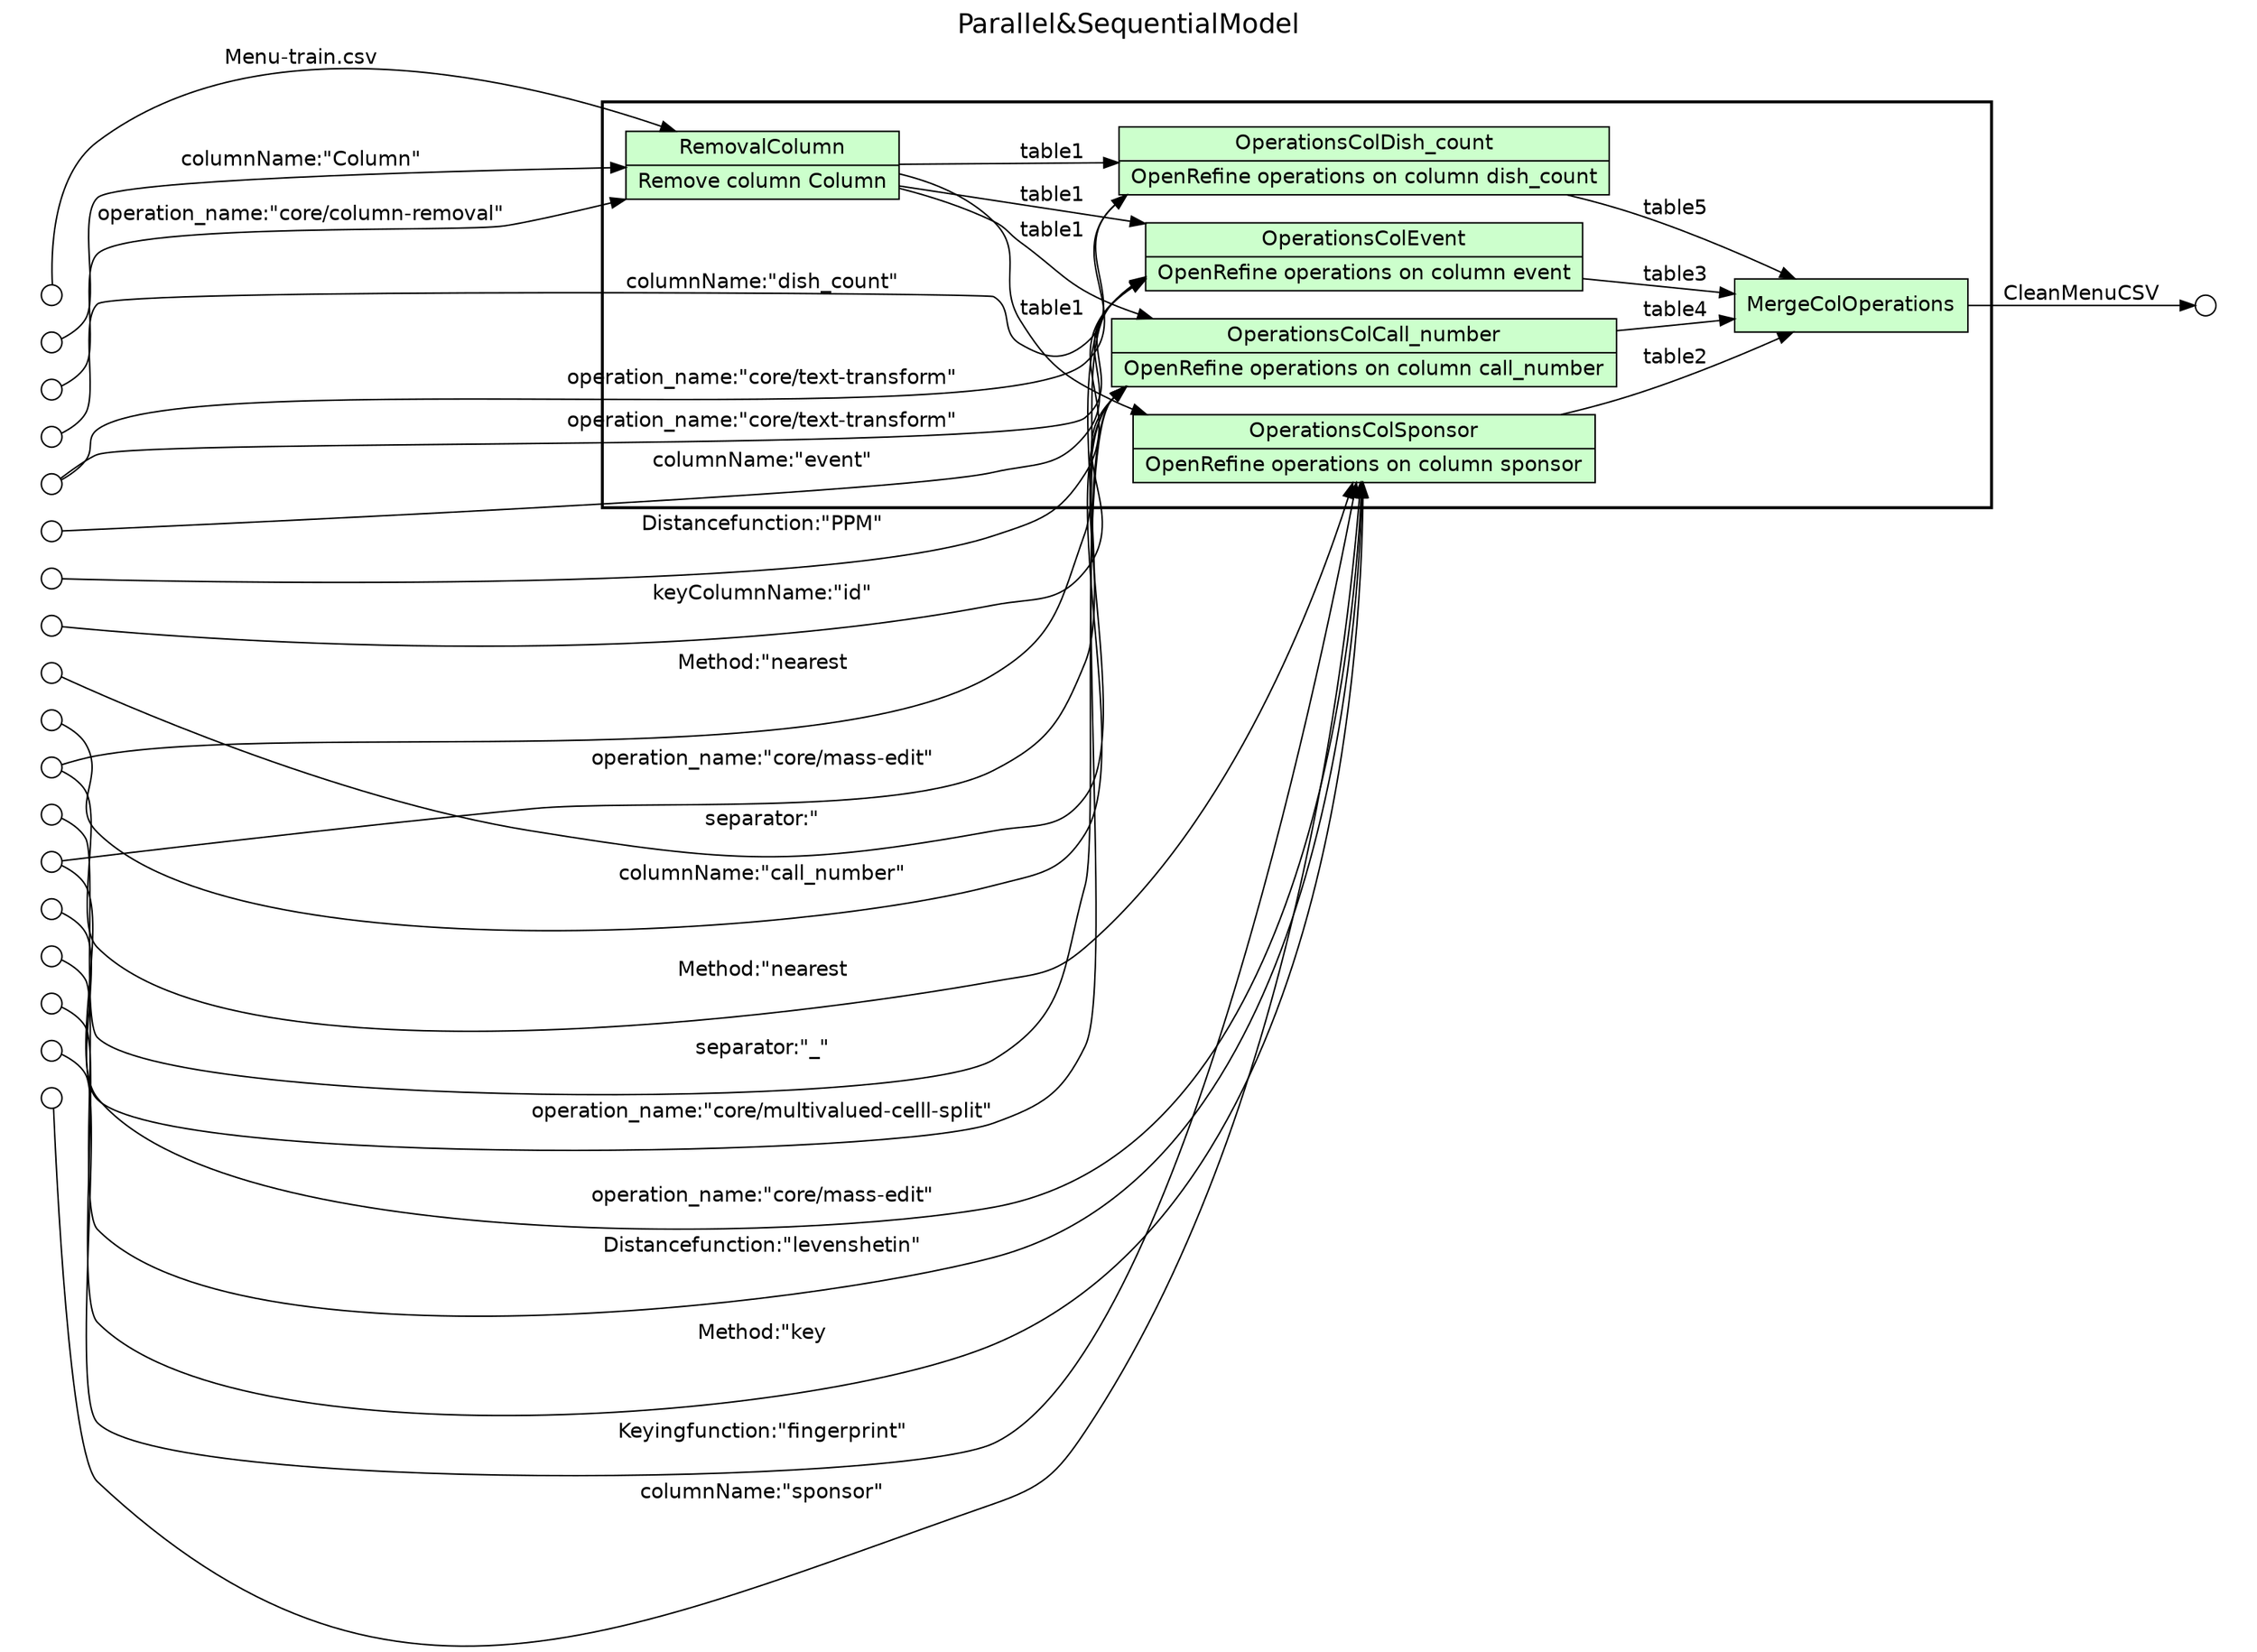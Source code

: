 digraph Workflow {
rankdir=LR
fontname=Helvetica; fontsize=18; labelloc=t
label="Parallel&SequentialModel"
subgraph cluster_workflow_box_outer { label=""; color=black; penwidth=2
subgraph cluster_workflow_box_inner { label=""; penwidth=0
node[shape=box style=filled fillcolor="#CCFFCC" peripheries=1 fontname=Helvetica]
RemovalColumn [shape=record rankdir=LR label="{{<f0> RemovalColumn |<f1> Remove column Column}}"];
MergeColOperations
node[shape=box style=filled fillcolor="#CCFFCC" peripheries=2 fontname=Helvetica]
OperationsColSponsor [shape=record rankdir=LR label="{{<f0> OperationsColSponsor |<f1> OpenRefine operations on column sponsor}}"];
OperationsColEvent [shape=record rankdir=LR label="{{<f0> OperationsColEvent |<f1> OpenRefine operations on column event}}"];
OperationsColCall_number [shape=record rankdir=LR label="{{<f0> OperationsColCall_number |<f1> OpenRefine operations on column call_number}}"];
OperationsColDish_count [shape=record rankdir=LR label="{{<f0> OperationsColDish_count |<f1> OpenRefine operations on column dish_count}}"];
edge[fontname=Helvetica]
RemovalColumn -> OperationsColSponsor [label=table1]
RemovalColumn -> OperationsColEvent [label=table1]
RemovalColumn -> OperationsColCall_number [label=table1]
RemovalColumn -> OperationsColDish_count [label=table1]
OperationsColSponsor -> MergeColOperations [label=table2]
OperationsColEvent -> MergeColOperations [label=table3]
OperationsColCall_number -> MergeColOperations [label=table4]
OperationsColDish_count -> MergeColOperations [label=table5]
}}
subgraph cluster_input_ports_group_outer { label=""; penwidth=0
subgraph cluster_input_ports_group_inner { label=""; penwidth=0
node[shape=circle style=filled fillcolor="#FFFFFF" peripheries=1 fontname=Helvetica width=0.2]
"Menu-train.csv_input_port" [label=""]
"columnName:\"Column\"_input_port" [label=""]
"columnName:\"sponsor\"_input_port" [label=""]
"columnName:\"event\"_input_port" [label=""]
"columnName:\"call_number\"_input_port" [label=""]
"columnName:\"dish_count\"_input_port" [label=""]
"operation_name:\"core/column-removal\"_input_port" [label=""]
"operation_name:\"core/mass-edit\"_input_port" [label=""]
"operation_name:\"core/text-transform\"_input_port" [label=""]
"operation_name:\"core/multivalued-celll-split\"_input_port" [label=""]
"separator:\"_\"_input_port" [label=""]
"separator:\"_input_port" [label=""]
"keyColumnName:\"id\"_input_port" [label=""]
"Method:\"key_input_port" [label=""]
"Keyingfunction:\"fingerprint\"_input_port" [label=""]
"Method:\"nearest_input_port" [label=""]
"Distancefunction:\"PPM\"_input_port" [label=""]
"Distancefunction:\"levenshetin\"_input_port" [label=""]
}}
subgraph cluster_output_ports_group_outer { label=""; penwidth=0
subgraph cluster_output_ports_group_inner { label=""; penwidth=0
node[shape=circle style=filled fillcolor="#FFFFFF" peripheries=1 fontname=Helvetica width=0.2]
CleanMenuCSV_output_port [label=""]
}}
edge[fontname=Helvetica]
"Menu-train.csv_input_port" -> RemovalColumn [label="Menu-train.csv"]
"operation_name:\"core/column-removal\"_input_port" -> RemovalColumn [label="operation_name:\"core/column-removal\""]
"columnName:\"Column\"_input_port" -> RemovalColumn [label="columnName:\"Column\""]
"operation_name:\"core/mass-edit\"_input_port" -> OperationsColSponsor [label="operation_name:\"core/mass-edit\""]
"operation_name:\"core/mass-edit\"_input_port" -> OperationsColEvent [label="operation_name:\"core/mass-edit\""]
"Method:\"nearest_input_port" -> OperationsColSponsor [label="Method:\"nearest"]
"Method:\"nearest_input_port" -> OperationsColEvent [label="Method:\"nearest"]
"Distancefunction:\"levenshetin\"_input_port" -> OperationsColSponsor [label="Distancefunction:\"levenshetin\""]
"columnName:\"sponsor\"_input_port" -> OperationsColSponsor [label="columnName:\"sponsor\""]
"Method:\"key_input_port" -> OperationsColSponsor [label="Method:\"key"]
"Keyingfunction:\"fingerprint\"_input_port" -> OperationsColSponsor [label="Keyingfunction:\"fingerprint\""]
"operation_name:\"core/text-transform\"_input_port" -> OperationsColEvent [label="operation_name:\"core/text-transform\""]
"operation_name:\"core/text-transform\"_input_port" -> OperationsColDish_count [label="operation_name:\"core/text-transform\""]
"columnName:\"event\"_input_port" -> OperationsColEvent [label="columnName:\"event\""]
"Distancefunction:\"PPM\"_input_port" -> OperationsColEvent [label="Distancefunction:\"PPM\""]
"operation_name:\"core/multivalued-celll-split\"_input_port" -> OperationsColCall_number [label="operation_name:\"core/multivalued-celll-split\""]
"columnName:\"call_number\"_input_port" -> OperationsColCall_number [label="columnName:\"call_number\""]
"separator:\"_\"_input_port" -> OperationsColCall_number [label="separator:\"_\""]
"separator:\"_input_port" -> OperationsColCall_number [label="separator:\""]
"keyColumnName:\"id\"_input_port" -> OperationsColCall_number [label="keyColumnName:\"id\""]
"columnName:\"dish_count\"_input_port" -> OperationsColDish_count [label="columnName:\"dish_count\""]
edge[fontname=Helvetica]
MergeColOperations -> CleanMenuCSV_output_port [label=CleanMenuCSV]
}

